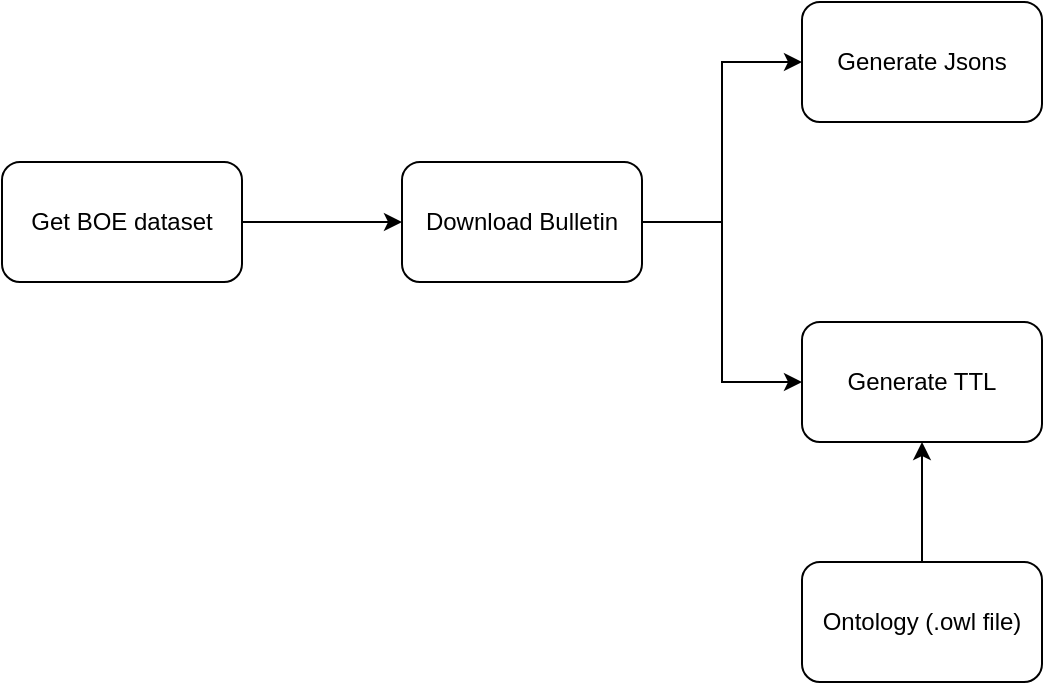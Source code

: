 <mxfile version="21.6.1" type="device" pages="2">
  <diagram name="workflow_scrapping" id="qmEf1X6gW0tV5kBoPvZ4">
    <mxGraphModel dx="1434" dy="857" grid="1" gridSize="10" guides="1" tooltips="1" connect="1" arrows="1" fold="1" page="1" pageScale="1" pageWidth="850" pageHeight="1100" math="0" shadow="0">
      <root>
        <mxCell id="0" />
        <mxCell id="1" parent="0" />
        <mxCell id="t--RB6lIYop31xNaissE-3" value="" style="edgeStyle=orthogonalEdgeStyle;rounded=0;orthogonalLoop=1;jettySize=auto;html=1;" edge="1" parent="1" source="t--RB6lIYop31xNaissE-1" target="t--RB6lIYop31xNaissE-2">
          <mxGeometry relative="1" as="geometry" />
        </mxCell>
        <mxCell id="t--RB6lIYop31xNaissE-1" value="Get BOE dataset" style="rounded=1;whiteSpace=wrap;html=1;" vertex="1" parent="1">
          <mxGeometry x="120" y="320" width="120" height="60" as="geometry" />
        </mxCell>
        <mxCell id="t--RB6lIYop31xNaissE-8" style="edgeStyle=orthogonalEdgeStyle;rounded=0;orthogonalLoop=1;jettySize=auto;html=1;entryX=0;entryY=0.5;entryDx=0;entryDy=0;" edge="1" parent="1" source="t--RB6lIYop31xNaissE-2" target="t--RB6lIYop31xNaissE-7">
          <mxGeometry relative="1" as="geometry" />
        </mxCell>
        <mxCell id="t--RB6lIYop31xNaissE-9" style="edgeStyle=orthogonalEdgeStyle;rounded=0;orthogonalLoop=1;jettySize=auto;html=1;entryX=0;entryY=0.5;entryDx=0;entryDy=0;" edge="1" parent="1" source="t--RB6lIYop31xNaissE-2" target="t--RB6lIYop31xNaissE-4">
          <mxGeometry relative="1" as="geometry" />
        </mxCell>
        <mxCell id="t--RB6lIYop31xNaissE-2" value="Download Bulletin" style="whiteSpace=wrap;html=1;rounded=1;" vertex="1" parent="1">
          <mxGeometry x="320" y="320" width="120" height="60" as="geometry" />
        </mxCell>
        <mxCell id="t--RB6lIYop31xNaissE-4" value="Generate Jsons" style="whiteSpace=wrap;html=1;rounded=1;" vertex="1" parent="1">
          <mxGeometry x="520" y="240" width="120" height="60" as="geometry" />
        </mxCell>
        <mxCell id="t--RB6lIYop31xNaissE-11" value="" style="edgeStyle=orthogonalEdgeStyle;rounded=0;orthogonalLoop=1;jettySize=auto;html=1;endArrow=none;endFill=0;startArrow=classic;startFill=1;" edge="1" parent="1" source="t--RB6lIYop31xNaissE-7" target="t--RB6lIYop31xNaissE-10">
          <mxGeometry relative="1" as="geometry" />
        </mxCell>
        <mxCell id="t--RB6lIYop31xNaissE-7" value="Generate TTL" style="whiteSpace=wrap;html=1;rounded=1;" vertex="1" parent="1">
          <mxGeometry x="520" y="400" width="120" height="60" as="geometry" />
        </mxCell>
        <mxCell id="t--RB6lIYop31xNaissE-10" value="Ontology (.owl file)" style="whiteSpace=wrap;html=1;rounded=1;" vertex="1" parent="1">
          <mxGeometry x="520" y="520" width="120" height="60" as="geometry" />
        </mxCell>
      </root>
    </mxGraphModel>
  </diagram>
  <diagram id="w3eg6DESo8oXKCD1UtYc" name="workflow_elasticsearch">
    <mxGraphModel dx="1434" dy="857" grid="1" gridSize="10" guides="1" tooltips="1" connect="1" arrows="1" fold="1" page="1" pageScale="1" pageWidth="850" pageHeight="1100" math="0" shadow="0">
      <root>
        <mxCell id="0" />
        <mxCell id="1" parent="0" />
        <mxCell id="llSOLzCceRLhRoF2prY8-1" value="" style="edgeStyle=orthogonalEdgeStyle;rounded=0;orthogonalLoop=1;jettySize=auto;html=1;" edge="1" parent="1" source="llSOLzCceRLhRoF2prY8-2" target="llSOLzCceRLhRoF2prY8-5">
          <mxGeometry relative="1" as="geometry" />
        </mxCell>
        <mxCell id="llSOLzCceRLhRoF2prY8-2" value="Connect to ElasticSearch" style="rounded=1;whiteSpace=wrap;html=1;" vertex="1" parent="1">
          <mxGeometry x="120" y="320" width="120" height="60" as="geometry" />
        </mxCell>
        <mxCell id="llSOLzCceRLhRoF2prY8-4" style="edgeStyle=orthogonalEdgeStyle;rounded=0;orthogonalLoop=1;jettySize=auto;html=1;entryX=0;entryY=0.5;entryDx=0;entryDy=0;" edge="1" parent="1" source="llSOLzCceRLhRoF2prY8-5" target="llSOLzCceRLhRoF2prY8-6">
          <mxGeometry relative="1" as="geometry" />
        </mxCell>
        <mxCell id="llSOLzCceRLhRoF2prY8-5" value="Index data" style="whiteSpace=wrap;html=1;rounded=1;" vertex="1" parent="1">
          <mxGeometry x="320" y="320" width="120" height="60" as="geometry" />
        </mxCell>
        <mxCell id="llSOLzCceRLhRoF2prY8-6" value="Create Search" style="whiteSpace=wrap;html=1;rounded=1;" vertex="1" parent="1">
          <mxGeometry x="520" y="320" width="120" height="60" as="geometry" />
        </mxCell>
      </root>
    </mxGraphModel>
  </diagram>
</mxfile>
